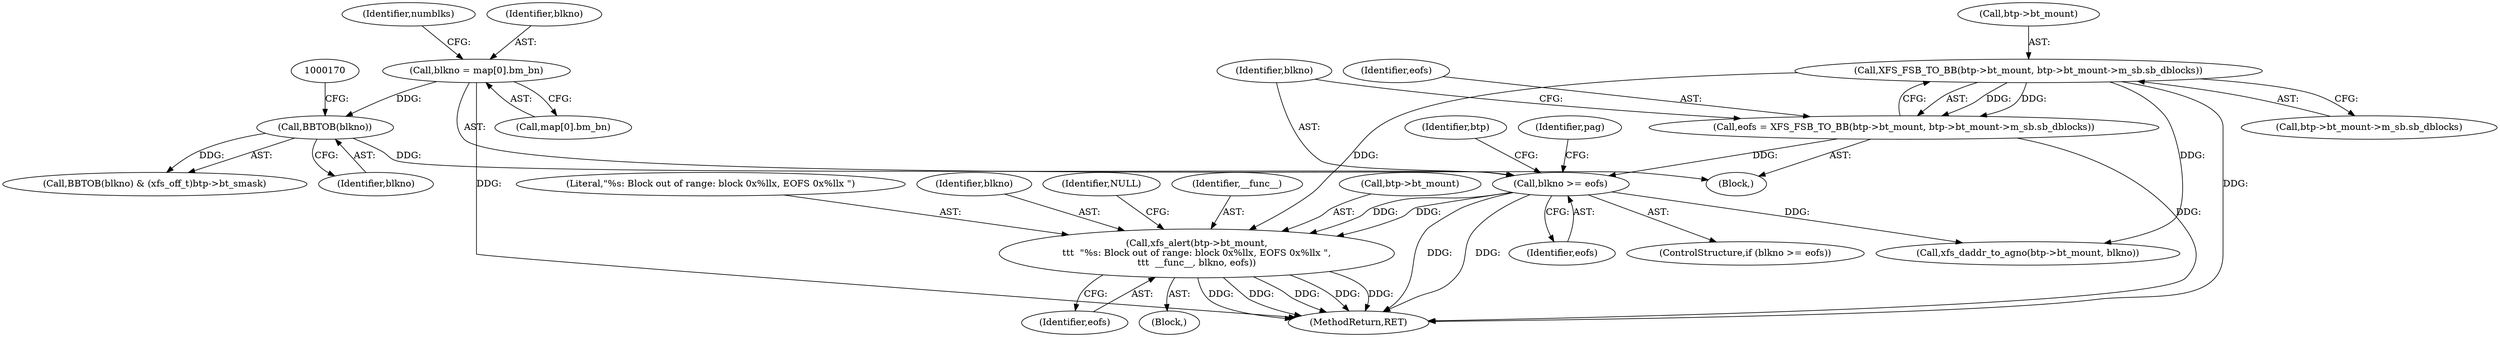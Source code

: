 digraph "0_linux_eb178619f930fa2ba2348de332a1ff1c66a31424@pointer" {
"1000192" [label="(Call,xfs_alert(btp->bt_mount,\n\t\t\t  \"%s: Block out of range: block 0x%llx, EOFS 0x%llx \",\n\t\t\t  __func__, blkno, eofs))"];
"1000176" [label="(Call,XFS_FSB_TO_BB(btp->bt_mount, btp->bt_mount->m_sb.sb_dblocks))"];
"1000188" [label="(Call,blkno >= eofs)"];
"1000167" [label="(Call,BBTOB(blkno))"];
"1000122" [label="(Call,blkno = map[0].bm_bn)"];
"1000174" [label="(Call,eofs = XFS_FSB_TO_BB(btp->bt_mount, btp->bt_mount->m_sb.sb_dblocks))"];
"1000208" [label="(Call,xfs_daddr_to_agno(btp->bt_mount, blkno))"];
"1000201" [label="(Identifier,NULL)"];
"1000124" [label="(Call,map[0].bm_bn)"];
"1000197" [label="(Identifier,__func__)"];
"1000191" [label="(Block,)"];
"1000188" [label="(Call,blkno >= eofs)"];
"1000180" [label="(Call,btp->bt_mount->m_sb.sb_dblocks)"];
"1000190" [label="(Identifier,eofs)"];
"1000187" [label="(ControlStructure,if (blkno >= eofs))"];
"1000199" [label="(Identifier,eofs)"];
"1000176" [label="(Call,XFS_FSB_TO_BB(btp->bt_mount, btp->bt_mount->m_sb.sb_dblocks))"];
"1000166" [label="(Call,BBTOB(blkno) & (xfs_off_t)btp->bt_smask)"];
"1000203" [label="(Identifier,pag)"];
"1000122" [label="(Call,blkno = map[0].bm_bn)"];
"1000123" [label="(Identifier,blkno)"];
"1000167" [label="(Call,BBTOB(blkno))"];
"1000193" [label="(Call,btp->bt_mount)"];
"1000174" [label="(Call,eofs = XFS_FSB_TO_BB(btp->bt_mount, btp->bt_mount->m_sb.sb_dblocks))"];
"1000196" [label="(Literal,\"%s: Block out of range: block 0x%llx, EOFS 0x%llx \")"];
"1000192" [label="(Call,xfs_alert(btp->bt_mount,\n\t\t\t  \"%s: Block out of range: block 0x%llx, EOFS 0x%llx \",\n\t\t\t  __func__, blkno, eofs))"];
"1000168" [label="(Identifier,blkno)"];
"1000115" [label="(Block,)"];
"1000177" [label="(Call,btp->bt_mount)"];
"1000175" [label="(Identifier,eofs)"];
"1000189" [label="(Identifier,blkno)"];
"1000132" [label="(Identifier,numblks)"];
"1000198" [label="(Identifier,blkno)"];
"1000194" [label="(Identifier,btp)"];
"1000407" [label="(MethodReturn,RET)"];
"1000192" -> "1000191"  [label="AST: "];
"1000192" -> "1000199"  [label="CFG: "];
"1000193" -> "1000192"  [label="AST: "];
"1000196" -> "1000192"  [label="AST: "];
"1000197" -> "1000192"  [label="AST: "];
"1000198" -> "1000192"  [label="AST: "];
"1000199" -> "1000192"  [label="AST: "];
"1000201" -> "1000192"  [label="CFG: "];
"1000192" -> "1000407"  [label="DDG: "];
"1000192" -> "1000407"  [label="DDG: "];
"1000192" -> "1000407"  [label="DDG: "];
"1000192" -> "1000407"  [label="DDG: "];
"1000192" -> "1000407"  [label="DDG: "];
"1000176" -> "1000192"  [label="DDG: "];
"1000188" -> "1000192"  [label="DDG: "];
"1000188" -> "1000192"  [label="DDG: "];
"1000176" -> "1000174"  [label="AST: "];
"1000176" -> "1000180"  [label="CFG: "];
"1000177" -> "1000176"  [label="AST: "];
"1000180" -> "1000176"  [label="AST: "];
"1000174" -> "1000176"  [label="CFG: "];
"1000176" -> "1000407"  [label="DDG: "];
"1000176" -> "1000174"  [label="DDG: "];
"1000176" -> "1000174"  [label="DDG: "];
"1000176" -> "1000208"  [label="DDG: "];
"1000188" -> "1000187"  [label="AST: "];
"1000188" -> "1000190"  [label="CFG: "];
"1000189" -> "1000188"  [label="AST: "];
"1000190" -> "1000188"  [label="AST: "];
"1000194" -> "1000188"  [label="CFG: "];
"1000203" -> "1000188"  [label="CFG: "];
"1000188" -> "1000407"  [label="DDG: "];
"1000188" -> "1000407"  [label="DDG: "];
"1000167" -> "1000188"  [label="DDG: "];
"1000174" -> "1000188"  [label="DDG: "];
"1000188" -> "1000208"  [label="DDG: "];
"1000167" -> "1000166"  [label="AST: "];
"1000167" -> "1000168"  [label="CFG: "];
"1000168" -> "1000167"  [label="AST: "];
"1000170" -> "1000167"  [label="CFG: "];
"1000167" -> "1000166"  [label="DDG: "];
"1000122" -> "1000167"  [label="DDG: "];
"1000122" -> "1000115"  [label="AST: "];
"1000122" -> "1000124"  [label="CFG: "];
"1000123" -> "1000122"  [label="AST: "];
"1000124" -> "1000122"  [label="AST: "];
"1000132" -> "1000122"  [label="CFG: "];
"1000122" -> "1000407"  [label="DDG: "];
"1000174" -> "1000115"  [label="AST: "];
"1000175" -> "1000174"  [label="AST: "];
"1000189" -> "1000174"  [label="CFG: "];
"1000174" -> "1000407"  [label="DDG: "];
}
